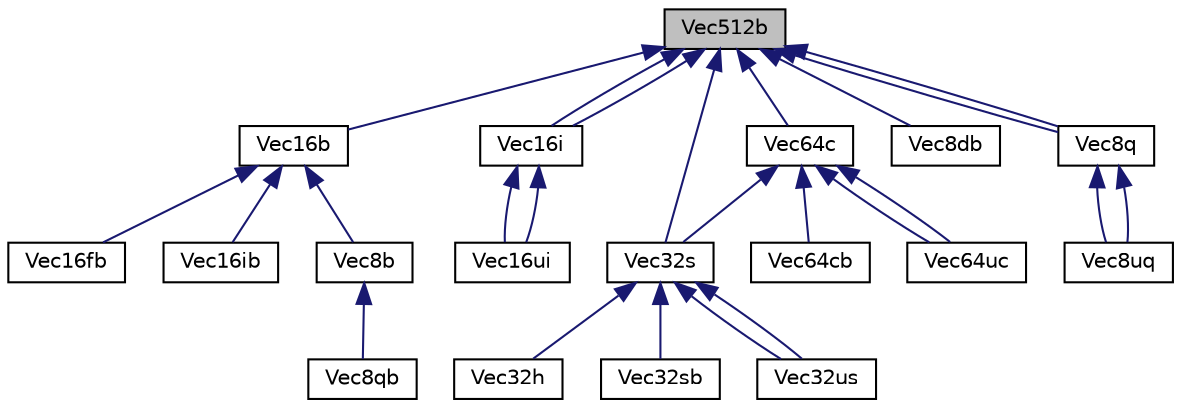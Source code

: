 digraph "Vec512b"
{
 // LATEX_PDF_SIZE
  edge [fontname="Helvetica",fontsize="10",labelfontname="Helvetica",labelfontsize="10"];
  node [fontname="Helvetica",fontsize="10",shape=record];
  Node1 [label="Vec512b",height=0.2,width=0.4,color="black", fillcolor="grey75", style="filled", fontcolor="black",tooltip=" "];
  Node1 -> Node2 [dir="back",color="midnightblue",fontsize="10",style="solid",fontname="Helvetica"];
  Node2 [label="Vec16b",height=0.2,width=0.4,color="black", fillcolor="white", style="filled",URL="$classVec16b.html",tooltip=" "];
  Node2 -> Node3 [dir="back",color="midnightblue",fontsize="10",style="solid",fontname="Helvetica"];
  Node3 [label="Vec16fb",height=0.2,width=0.4,color="black", fillcolor="white", style="filled",URL="$classVec16fb.html",tooltip=" "];
  Node2 -> Node4 [dir="back",color="midnightblue",fontsize="10",style="solid",fontname="Helvetica"];
  Node4 [label="Vec16ib",height=0.2,width=0.4,color="black", fillcolor="white", style="filled",URL="$classVec16ib.html",tooltip=" "];
  Node2 -> Node5 [dir="back",color="midnightblue",fontsize="10",style="solid",fontname="Helvetica"];
  Node5 [label="Vec8b",height=0.2,width=0.4,color="black", fillcolor="white", style="filled",URL="$classVec8b.html",tooltip=" "];
  Node5 -> Node6 [dir="back",color="midnightblue",fontsize="10",style="solid",fontname="Helvetica"];
  Node6 [label="Vec8qb",height=0.2,width=0.4,color="black", fillcolor="white", style="filled",URL="$classVec8qb.html",tooltip=" "];
  Node1 -> Node7 [dir="back",color="midnightblue",fontsize="10",style="solid",fontname="Helvetica"];
  Node7 [label="Vec16i",height=0.2,width=0.4,color="black", fillcolor="white", style="filled",URL="$classVec16i.html",tooltip=" "];
  Node7 -> Node8 [dir="back",color="midnightblue",fontsize="10",style="solid",fontname="Helvetica"];
  Node8 [label="Vec16ui",height=0.2,width=0.4,color="black", fillcolor="white", style="filled",URL="$classVec16ui.html",tooltip=" "];
  Node7 -> Node8 [dir="back",color="midnightblue",fontsize="10",style="solid",fontname="Helvetica"];
  Node1 -> Node7 [dir="back",color="midnightblue",fontsize="10",style="solid",fontname="Helvetica"];
  Node1 -> Node9 [dir="back",color="midnightblue",fontsize="10",style="solid",fontname="Helvetica"];
  Node9 [label="Vec32s",height=0.2,width=0.4,color="black", fillcolor="white", style="filled",URL="$classVec32s.html",tooltip=" "];
  Node9 -> Node10 [dir="back",color="midnightblue",fontsize="10",style="solid",fontname="Helvetica"];
  Node10 [label="Vec32h",height=0.2,width=0.4,color="black", fillcolor="white", style="filled",URL="$classVec32h.html",tooltip=" "];
  Node9 -> Node11 [dir="back",color="midnightblue",fontsize="10",style="solid",fontname="Helvetica"];
  Node11 [label="Vec32sb",height=0.2,width=0.4,color="black", fillcolor="white", style="filled",URL="$classVec32sb.html",tooltip=" "];
  Node9 -> Node12 [dir="back",color="midnightblue",fontsize="10",style="solid",fontname="Helvetica"];
  Node12 [label="Vec32us",height=0.2,width=0.4,color="black", fillcolor="white", style="filled",URL="$classVec32us.html",tooltip=" "];
  Node9 -> Node12 [dir="back",color="midnightblue",fontsize="10",style="solid",fontname="Helvetica"];
  Node1 -> Node13 [dir="back",color="midnightblue",fontsize="10",style="solid",fontname="Helvetica"];
  Node13 [label="Vec64c",height=0.2,width=0.4,color="black", fillcolor="white", style="filled",URL="$classVec64c.html",tooltip=" "];
  Node13 -> Node9 [dir="back",color="midnightblue",fontsize="10",style="solid",fontname="Helvetica"];
  Node13 -> Node14 [dir="back",color="midnightblue",fontsize="10",style="solid",fontname="Helvetica"];
  Node14 [label="Vec64cb",height=0.2,width=0.4,color="black", fillcolor="white", style="filled",URL="$classVec64cb.html",tooltip=" "];
  Node13 -> Node15 [dir="back",color="midnightblue",fontsize="10",style="solid",fontname="Helvetica"];
  Node15 [label="Vec64uc",height=0.2,width=0.4,color="black", fillcolor="white", style="filled",URL="$classVec64uc.html",tooltip=" "];
  Node13 -> Node15 [dir="back",color="midnightblue",fontsize="10",style="solid",fontname="Helvetica"];
  Node1 -> Node16 [dir="back",color="midnightblue",fontsize="10",style="solid",fontname="Helvetica"];
  Node16 [label="Vec8db",height=0.2,width=0.4,color="black", fillcolor="white", style="filled",URL="$classVec8db.html",tooltip=" "];
  Node1 -> Node17 [dir="back",color="midnightblue",fontsize="10",style="solid",fontname="Helvetica"];
  Node17 [label="Vec8q",height=0.2,width=0.4,color="black", fillcolor="white", style="filled",URL="$classVec8q.html",tooltip=" "];
  Node17 -> Node18 [dir="back",color="midnightblue",fontsize="10",style="solid",fontname="Helvetica"];
  Node18 [label="Vec8uq",height=0.2,width=0.4,color="black", fillcolor="white", style="filled",URL="$classVec8uq.html",tooltip=" "];
  Node17 -> Node18 [dir="back",color="midnightblue",fontsize="10",style="solid",fontname="Helvetica"];
  Node1 -> Node17 [dir="back",color="midnightblue",fontsize="10",style="solid",fontname="Helvetica"];
}
